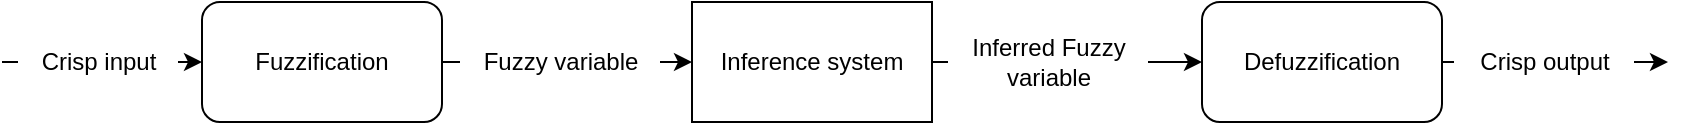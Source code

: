 <mxfile version="20.8.3" type="device"><diagram id="3hGfyLvTs_hFZuK2HeSk" name="Page-1"><mxGraphModel dx="882" dy="450" grid="1" gridSize="10" guides="1" tooltips="1" connect="1" arrows="1" fold="1" page="1" pageScale="1" pageWidth="850" pageHeight="1100" math="0" shadow="0"><root><mxCell id="0"/><mxCell id="1" parent="0"/><mxCell id="XWcMZcC-jdH9lFo7-thi-2" value="Fuzzification" style="rounded=1;whiteSpace=wrap;html=1;" vertex="1" parent="1"><mxGeometry x="107" y="210" width="120" height="60" as="geometry"/></mxCell><mxCell id="XWcMZcC-jdH9lFo7-thi-3" value="Inference system" style="rounded=0;whiteSpace=wrap;html=1;" vertex="1" parent="1"><mxGeometry x="352" y="210" width="120" height="60" as="geometry"/></mxCell><mxCell id="XWcMZcC-jdH9lFo7-thi-4" value="Defuzzification" style="rounded=1;whiteSpace=wrap;html=1;" vertex="1" parent="1"><mxGeometry x="607" y="210" width="120" height="60" as="geometry"/></mxCell><mxCell id="XWcMZcC-jdH9lFo7-thi-5" value="" style="endArrow=classic;html=1;rounded=0;entryX=0;entryY=0.5;entryDx=0;entryDy=0;startArrow=none;" edge="1" parent="1" source="XWcMZcC-jdH9lFo7-thi-9" target="XWcMZcC-jdH9lFo7-thi-2"><mxGeometry width="50" height="50" relative="1" as="geometry"><mxPoint x="7" y="240" as="sourcePoint"/><mxPoint x="417" y="280" as="targetPoint"/></mxGeometry></mxCell><mxCell id="XWcMZcC-jdH9lFo7-thi-6" value="" style="endArrow=classic;html=1;rounded=0;entryX=0;entryY=0.5;entryDx=0;entryDy=0;exitX=1;exitY=0.5;exitDx=0;exitDy=0;startArrow=none;" edge="1" parent="1" source="XWcMZcC-jdH9lFo7-thi-10" target="XWcMZcC-jdH9lFo7-thi-3"><mxGeometry width="50" height="50" relative="1" as="geometry"><mxPoint x="17" y="250" as="sourcePoint"/><mxPoint x="87" y="250" as="targetPoint"/></mxGeometry></mxCell><mxCell id="XWcMZcC-jdH9lFo7-thi-7" value="" style="endArrow=classic;html=1;rounded=0;entryX=0;entryY=0.5;entryDx=0;entryDy=0;exitX=1;exitY=0.5;exitDx=0;exitDy=0;startArrow=none;" edge="1" parent="1" source="XWcMZcC-jdH9lFo7-thi-11" target="XWcMZcC-jdH9lFo7-thi-4"><mxGeometry width="50" height="50" relative="1" as="geometry"><mxPoint x="27" y="260" as="sourcePoint"/><mxPoint x="97" y="260" as="targetPoint"/></mxGeometry></mxCell><mxCell id="XWcMZcC-jdH9lFo7-thi-8" value="" style="endArrow=classic;html=1;rounded=0;exitX=1;exitY=0.5;exitDx=0;exitDy=0;startArrow=none;" edge="1" parent="1" source="XWcMZcC-jdH9lFo7-thi-15"><mxGeometry width="50" height="50" relative="1" as="geometry"><mxPoint x="50" y="270" as="sourcePoint"/><mxPoint x="840" y="240" as="targetPoint"/></mxGeometry></mxCell><mxCell id="XWcMZcC-jdH9lFo7-thi-12" value="" style="endArrow=none;html=1;rounded=0;entryX=0;entryY=0.5;entryDx=0;entryDy=0;exitX=1;exitY=0.5;exitDx=0;exitDy=0;" edge="1" parent="1" source="XWcMZcC-jdH9lFo7-thi-2" target="XWcMZcC-jdH9lFo7-thi-10"><mxGeometry width="50" height="50" relative="1" as="geometry"><mxPoint x="197" y="240" as="sourcePoint"/><mxPoint x="277" y="240" as="targetPoint"/></mxGeometry></mxCell><mxCell id="XWcMZcC-jdH9lFo7-thi-10" value="Fuzzy variable" style="text;html=1;align=center;verticalAlign=middle;resizable=0;points=[];autosize=1;strokeColor=none;fillColor=none;" vertex="1" parent="1"><mxGeometry x="236" y="225" width="100" height="30" as="geometry"/></mxCell><mxCell id="XWcMZcC-jdH9lFo7-thi-13" value="" style="endArrow=none;html=1;rounded=0;entryX=0;entryY=0.5;entryDx=0;entryDy=0;exitX=1;exitY=0.5;exitDx=0;exitDy=0;" edge="1" parent="1" source="XWcMZcC-jdH9lFo7-thi-3" target="XWcMZcC-jdH9lFo7-thi-11"><mxGeometry width="50" height="50" relative="1" as="geometry"><mxPoint x="437" y="240" as="sourcePoint"/><mxPoint x="537" y="240" as="targetPoint"/></mxGeometry></mxCell><mxCell id="XWcMZcC-jdH9lFo7-thi-11" value="Inferred Fuzzy &lt;br&gt;variable" style="text;html=1;align=center;verticalAlign=middle;resizable=0;points=[];autosize=1;strokeColor=none;fillColor=none;" vertex="1" parent="1"><mxGeometry x="480" y="220" width="100" height="40" as="geometry"/></mxCell><mxCell id="XWcMZcC-jdH9lFo7-thi-14" value="" style="endArrow=none;html=1;rounded=0;entryX=0;entryY=0.5;entryDx=0;entryDy=0;" edge="1" parent="1" target="XWcMZcC-jdH9lFo7-thi-9"><mxGeometry width="50" height="50" relative="1" as="geometry"><mxPoint x="7" y="240" as="sourcePoint"/><mxPoint x="57" y="240" as="targetPoint"/></mxGeometry></mxCell><mxCell id="XWcMZcC-jdH9lFo7-thi-9" value="Crisp input" style="text;html=1;align=center;verticalAlign=middle;resizable=0;points=[];autosize=1;strokeColor=none;fillColor=none;" vertex="1" parent="1"><mxGeometry x="15" y="225" width="80" height="30" as="geometry"/></mxCell><mxCell id="XWcMZcC-jdH9lFo7-thi-16" value="" style="endArrow=none;html=1;rounded=0;exitX=1;exitY=0.5;exitDx=0;exitDy=0;" edge="1" parent="1" source="XWcMZcC-jdH9lFo7-thi-4" target="XWcMZcC-jdH9lFo7-thi-15"><mxGeometry width="50" height="50" relative="1" as="geometry"><mxPoint x="727" y="240" as="sourcePoint"/><mxPoint x="811" y="240" as="targetPoint"/></mxGeometry></mxCell><mxCell id="XWcMZcC-jdH9lFo7-thi-15" value="Crisp output" style="text;html=1;align=center;verticalAlign=middle;resizable=0;points=[];autosize=1;strokeColor=none;fillColor=none;" vertex="1" parent="1"><mxGeometry x="733" y="225" width="90" height="30" as="geometry"/></mxCell></root></mxGraphModel></diagram></mxfile>